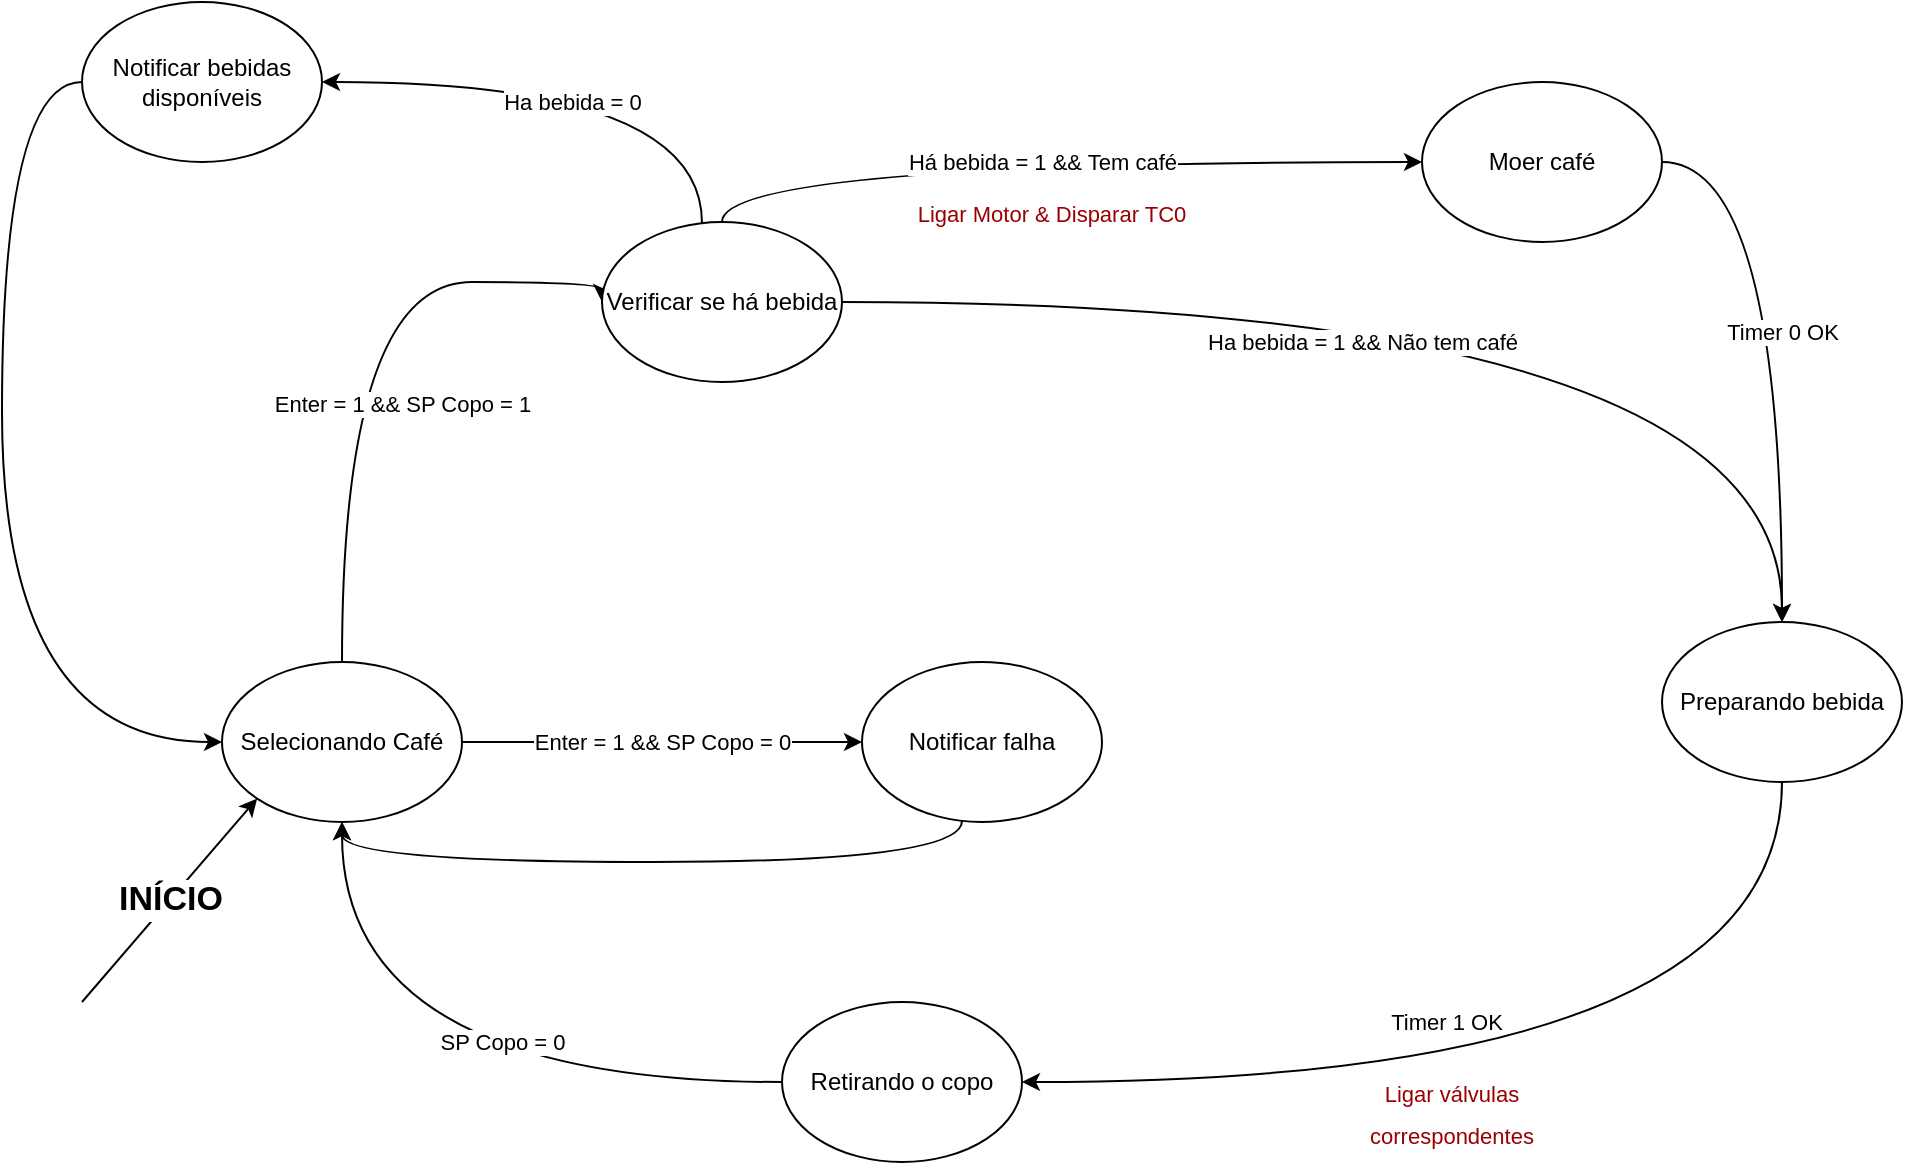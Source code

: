 <mxfile version="19.0.3" type="device"><diagram id="trQC1P1O2Aj5yQW-tnFd" name="Page-1"><mxGraphModel dx="1422" dy="2001" grid="1" gridSize="10" guides="1" tooltips="1" connect="1" arrows="1" fold="1" page="1" pageScale="1" pageWidth="827" pageHeight="1169" math="0" shadow="0"><root><mxCell id="0"/><mxCell id="1" parent="0"/><mxCell id="EmH1O0UbMZn53hPrCd9y-11" value="Enter = 1 &amp;amp;&amp;amp; SP Copo = 1" style="edgeStyle=orthogonalEdgeStyle;curved=1;rounded=0;orthogonalLoop=1;jettySize=auto;html=1;entryX=0;entryY=0.5;entryDx=0;entryDy=0;" edge="1" parent="1" source="EmH1O0UbMZn53hPrCd9y-1" target="EmH1O0UbMZn53hPrCd9y-10"><mxGeometry x="-0.214" y="-30" relative="1" as="geometry"><Array as="points"><mxPoint x="210" y="20"/></Array><mxPoint as="offset"/></mxGeometry></mxCell><mxCell id="EmH1O0UbMZn53hPrCd9y-18" value="Enter = 1 &amp;amp;&amp;amp; SP Copo = 0" style="edgeStyle=orthogonalEdgeStyle;curved=1;rounded=0;orthogonalLoop=1;jettySize=auto;html=1;entryX=0;entryY=0.5;entryDx=0;entryDy=0;" edge="1" parent="1" source="EmH1O0UbMZn53hPrCd9y-1" target="EmH1O0UbMZn53hPrCd9y-17"><mxGeometry relative="1" as="geometry"/></mxCell><mxCell id="EmH1O0UbMZn53hPrCd9y-1" value="Selecionando Café" style="ellipse;whiteSpace=wrap;html=1;" vertex="1" parent="1"><mxGeometry x="150" y="210" width="120" height="80" as="geometry"/></mxCell><mxCell id="EmH1O0UbMZn53hPrCd9y-5" value="Timer 0 OK" style="edgeStyle=orthogonalEdgeStyle;curved=1;rounded=0;orthogonalLoop=1;jettySize=auto;html=1;exitX=1;exitY=0.5;exitDx=0;exitDy=0;" edge="1" parent="1" source="EmH1O0UbMZn53hPrCd9y-2" target="EmH1O0UbMZn53hPrCd9y-4"><mxGeometry relative="1" as="geometry"><mxPoint x="810" y="50" as="sourcePoint"/><Array as="points"><mxPoint x="930" y="-40"/></Array></mxGeometry></mxCell><mxCell id="EmH1O0UbMZn53hPrCd9y-2" value="Moer café" style="ellipse;whiteSpace=wrap;html=1;" vertex="1" parent="1"><mxGeometry x="750" y="-80" width="120" height="80" as="geometry"/></mxCell><mxCell id="EmH1O0UbMZn53hPrCd9y-8" value="Timer 1 OK" style="edgeStyle=orthogonalEdgeStyle;curved=1;rounded=0;orthogonalLoop=1;jettySize=auto;html=1;entryX=1;entryY=0.5;entryDx=0;entryDy=0;" edge="1" parent="1" source="EmH1O0UbMZn53hPrCd9y-4" target="EmH1O0UbMZn53hPrCd9y-7"><mxGeometry x="0.2" y="-30" relative="1" as="geometry"><Array as="points"><mxPoint x="930" y="420"/></Array><mxPoint as="offset"/></mxGeometry></mxCell><mxCell id="EmH1O0UbMZn53hPrCd9y-4" value="Preparando bebida" style="ellipse;whiteSpace=wrap;html=1;" vertex="1" parent="1"><mxGeometry x="870" y="190" width="120" height="80" as="geometry"/></mxCell><mxCell id="EmH1O0UbMZn53hPrCd9y-9" value="SP Copo = 0" style="edgeStyle=orthogonalEdgeStyle;curved=1;rounded=0;orthogonalLoop=1;jettySize=auto;html=1;entryX=0.5;entryY=1;entryDx=0;entryDy=0;" edge="1" parent="1" source="EmH1O0UbMZn53hPrCd9y-7" target="EmH1O0UbMZn53hPrCd9y-1"><mxGeometry x="-0.2" y="-20" relative="1" as="geometry"><mxPoint as="offset"/></mxGeometry></mxCell><mxCell id="EmH1O0UbMZn53hPrCd9y-7" value="Retirando o copo" style="ellipse;whiteSpace=wrap;html=1;" vertex="1" parent="1"><mxGeometry x="430" y="380" width="120" height="80" as="geometry"/></mxCell><mxCell id="EmH1O0UbMZn53hPrCd9y-12" value="Há bebida = 1 &amp;amp;&amp;amp; Tem café" style="edgeStyle=orthogonalEdgeStyle;curved=1;rounded=0;orthogonalLoop=1;jettySize=auto;html=1;entryX=0;entryY=0.5;entryDx=0;entryDy=0;" edge="1" parent="1" source="EmH1O0UbMZn53hPrCd9y-10" target="EmH1O0UbMZn53hPrCd9y-2"><mxGeometry relative="1" as="geometry"><Array as="points"><mxPoint x="400" y="-40"/></Array></mxGeometry></mxCell><mxCell id="EmH1O0UbMZn53hPrCd9y-14" value="Ha bebida = 0" style="edgeStyle=orthogonalEdgeStyle;curved=1;rounded=0;orthogonalLoop=1;jettySize=auto;html=1;entryX=1;entryY=0.5;entryDx=0;entryDy=0;" edge="1" parent="1" source="EmH1O0UbMZn53hPrCd9y-10" target="EmH1O0UbMZn53hPrCd9y-13"><mxGeometry x="0.04" y="10" relative="1" as="geometry"><Array as="points"><mxPoint x="390" y="-80"/></Array><mxPoint as="offset"/></mxGeometry></mxCell><mxCell id="EmH1O0UbMZn53hPrCd9y-16" value="Ha bebida = 1 &amp;amp;&amp;amp; Não tem café" style="edgeStyle=orthogonalEdgeStyle;curved=1;rounded=0;orthogonalLoop=1;jettySize=auto;html=1;" edge="1" parent="1" source="EmH1O0UbMZn53hPrCd9y-10" target="EmH1O0UbMZn53hPrCd9y-4"><mxGeometry x="-0.175" y="-20" relative="1" as="geometry"><mxPoint as="offset"/></mxGeometry></mxCell><mxCell id="EmH1O0UbMZn53hPrCd9y-10" value="Verificar se há bebida" style="ellipse;whiteSpace=wrap;html=1;" vertex="1" parent="1"><mxGeometry x="340" y="-10" width="120" height="80" as="geometry"/></mxCell><mxCell id="EmH1O0UbMZn53hPrCd9y-15" style="edgeStyle=orthogonalEdgeStyle;curved=1;rounded=0;orthogonalLoop=1;jettySize=auto;html=1;entryX=0;entryY=0.5;entryDx=0;entryDy=0;" edge="1" parent="1" source="EmH1O0UbMZn53hPrCd9y-13" target="EmH1O0UbMZn53hPrCd9y-1"><mxGeometry relative="1" as="geometry"><Array as="points"><mxPoint x="40" y="-80"/><mxPoint x="40" y="250"/></Array></mxGeometry></mxCell><mxCell id="EmH1O0UbMZn53hPrCd9y-13" value="Notificar bebidas disponíveis" style="ellipse;whiteSpace=wrap;html=1;" vertex="1" parent="1"><mxGeometry x="80" y="-120" width="120" height="80" as="geometry"/></mxCell><mxCell id="EmH1O0UbMZn53hPrCd9y-19" style="edgeStyle=orthogonalEdgeStyle;curved=1;rounded=0;orthogonalLoop=1;jettySize=auto;html=1;entryX=0.5;entryY=1;entryDx=0;entryDy=0;" edge="1" parent="1" source="EmH1O0UbMZn53hPrCd9y-17" target="EmH1O0UbMZn53hPrCd9y-1"><mxGeometry relative="1" as="geometry"><Array as="points"><mxPoint x="520" y="310"/><mxPoint x="210" y="310"/></Array></mxGeometry></mxCell><mxCell id="EmH1O0UbMZn53hPrCd9y-17" value="Notificar falha" style="ellipse;whiteSpace=wrap;html=1;" vertex="1" parent="1"><mxGeometry x="470" y="210" width="120" height="80" as="geometry"/></mxCell><mxCell id="EmH1O0UbMZn53hPrCd9y-20" value="INÍCIO" style="endArrow=classic;html=1;rounded=0;curved=1;entryX=0;entryY=1;entryDx=0;entryDy=0;fontStyle=1;fontSize=17;" edge="1" parent="1" target="EmH1O0UbMZn53hPrCd9y-1"><mxGeometry width="50" height="50" relative="1" as="geometry"><mxPoint x="80" y="380" as="sourcePoint"/><mxPoint x="130" y="330" as="targetPoint"/></mxGeometry></mxCell><mxCell id="EmH1O0UbMZn53hPrCd9y-21" value="&lt;font style=&quot;font-size: 11px;&quot;&gt;Ligar Motor &amp;amp; Disparar TC0&lt;/font&gt;" style="text;html=1;strokeColor=none;fillColor=none;align=center;verticalAlign=middle;whiteSpace=wrap;rounded=0;fontSize=17;fontStyle=0;fontColor=#990000;" vertex="1" parent="1"><mxGeometry x="490" y="-30" width="150" height="30" as="geometry"/></mxCell><mxCell id="EmH1O0UbMZn53hPrCd9y-22" value="&lt;font style=&quot;font-size: 11px;&quot;&gt;Ligar válvulas correspondentes&lt;/font&gt;" style="text;html=1;strokeColor=none;fillColor=none;align=center;verticalAlign=middle;whiteSpace=wrap;rounded=0;fontSize=17;fontStyle=0;fontColor=#990000;" vertex="1" parent="1"><mxGeometry x="690" y="420" width="150" height="30" as="geometry"/></mxCell></root></mxGraphModel></diagram></mxfile>
